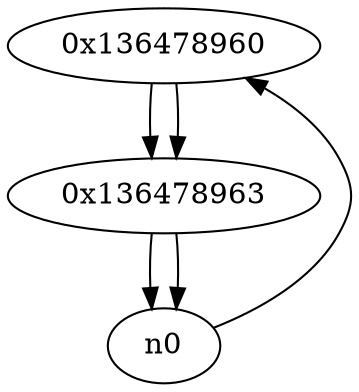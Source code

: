 digraph G{
/* nodes */
  n1 [label="0x136478960"]
  n2 [label="0x136478963"]
/* edges */
n1 -> n2;
n0 -> n1;
n2 -> n0;
n2 -> n0;
n1 -> n2;
}

